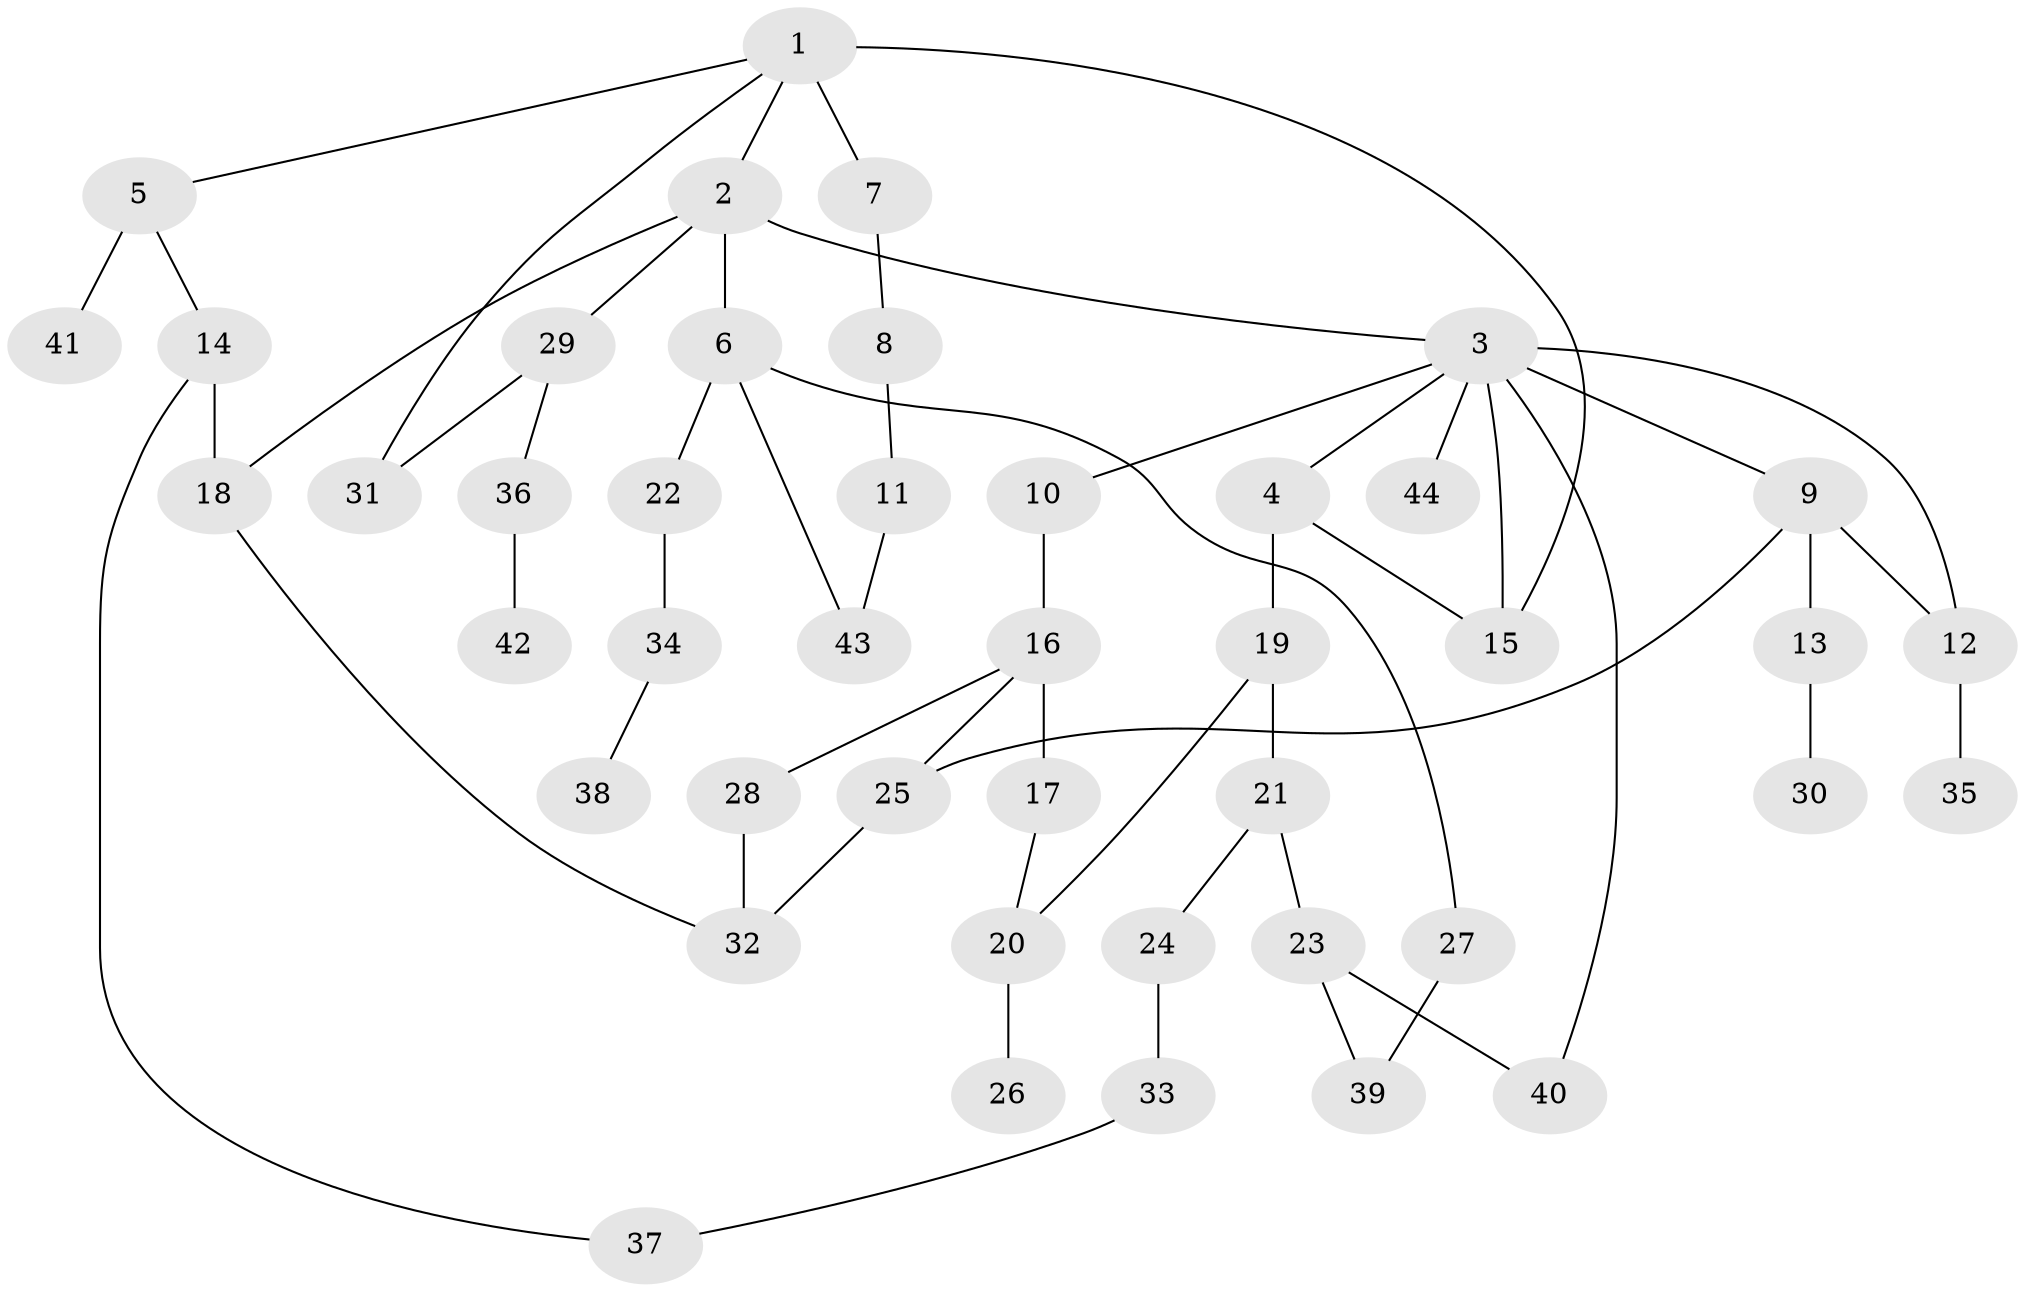 // original degree distribution, {7: 0.011363636363636364, 8: 0.022727272727272728, 9: 0.011363636363636364, 4: 0.06818181818181818, 5: 0.022727272727272728, 2: 0.2159090909090909, 3: 0.19318181818181818, 1: 0.4431818181818182, 6: 0.011363636363636364}
// Generated by graph-tools (version 1.1) at 2025/34/03/09/25 02:34:09]
// undirected, 44 vertices, 56 edges
graph export_dot {
graph [start="1"]
  node [color=gray90,style=filled];
  1;
  2;
  3;
  4;
  5;
  6;
  7;
  8;
  9;
  10;
  11;
  12;
  13;
  14;
  15;
  16;
  17;
  18;
  19;
  20;
  21;
  22;
  23;
  24;
  25;
  26;
  27;
  28;
  29;
  30;
  31;
  32;
  33;
  34;
  35;
  36;
  37;
  38;
  39;
  40;
  41;
  42;
  43;
  44;
  1 -- 2 [weight=1.0];
  1 -- 5 [weight=1.0];
  1 -- 7 [weight=2.0];
  1 -- 15 [weight=1.0];
  1 -- 31 [weight=1.0];
  2 -- 3 [weight=1.0];
  2 -- 6 [weight=3.0];
  2 -- 18 [weight=1.0];
  2 -- 29 [weight=1.0];
  3 -- 4 [weight=1.0];
  3 -- 9 [weight=1.0];
  3 -- 10 [weight=1.0];
  3 -- 12 [weight=1.0];
  3 -- 15 [weight=1.0];
  3 -- 40 [weight=1.0];
  3 -- 44 [weight=1.0];
  4 -- 15 [weight=1.0];
  4 -- 19 [weight=1.0];
  5 -- 14 [weight=1.0];
  5 -- 41 [weight=2.0];
  6 -- 22 [weight=1.0];
  6 -- 27 [weight=1.0];
  6 -- 43 [weight=1.0];
  7 -- 8 [weight=1.0];
  8 -- 11 [weight=1.0];
  9 -- 12 [weight=1.0];
  9 -- 13 [weight=1.0];
  9 -- 25 [weight=1.0];
  10 -- 16 [weight=6.0];
  11 -- 43 [weight=1.0];
  12 -- 35 [weight=1.0];
  13 -- 30 [weight=1.0];
  14 -- 18 [weight=3.0];
  14 -- 37 [weight=1.0];
  16 -- 17 [weight=1.0];
  16 -- 25 [weight=1.0];
  16 -- 28 [weight=1.0];
  17 -- 20 [weight=1.0];
  18 -- 32 [weight=1.0];
  19 -- 20 [weight=1.0];
  19 -- 21 [weight=1.0];
  20 -- 26 [weight=1.0];
  21 -- 23 [weight=2.0];
  21 -- 24 [weight=1.0];
  22 -- 34 [weight=1.0];
  23 -- 39 [weight=1.0];
  23 -- 40 [weight=1.0];
  24 -- 33 [weight=2.0];
  25 -- 32 [weight=1.0];
  27 -- 39 [weight=1.0];
  28 -- 32 [weight=1.0];
  29 -- 31 [weight=1.0];
  29 -- 36 [weight=1.0];
  33 -- 37 [weight=1.0];
  34 -- 38 [weight=1.0];
  36 -- 42 [weight=1.0];
}

